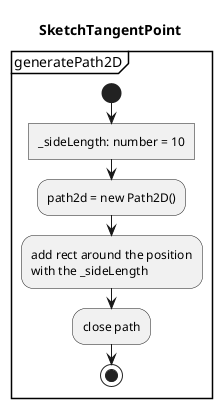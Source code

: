 @startuml SketchTangentPoint
skinparam monochrome true

title SketchTangentPoint

partition generatePath2D {
	start
	:_sideLength: number = 10]
	:path2d = new Path2D();
	:add rect around the position
	with the _sideLength;
	:close path;
	stop
}

@enduml